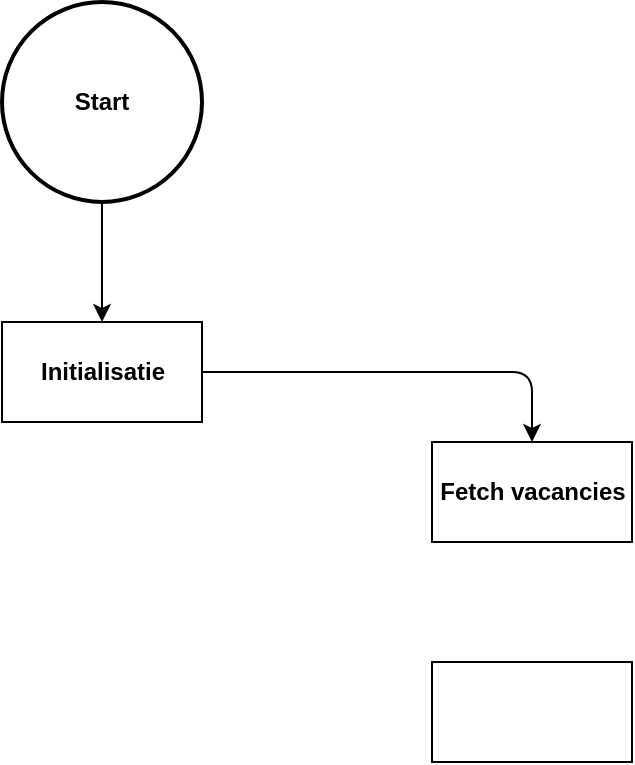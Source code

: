 <mxfile>
    <diagram id="VNXVd-PFJgEmONJ8EHr0" name="Page-1">
        <mxGraphModel dx="1002" dy="571" grid="1" gridSize="10" guides="1" tooltips="1" connect="1" arrows="1" fold="1" page="1" pageScale="1" pageWidth="850" pageHeight="1100" math="0" shadow="0">
            <root>
                <mxCell id="0"/>
                <mxCell id="1" parent="0"/>
                <mxCell id="4" style="edgeStyle=none;html=1;" edge="1" parent="1" source="2" target="3">
                    <mxGeometry relative="1" as="geometry"/>
                </mxCell>
                <mxCell id="2" value="&lt;b&gt;Start&lt;/b&gt;" style="strokeWidth=2;html=1;shape=mxgraph.flowchart.start_2;whiteSpace=wrap;" vertex="1" parent="1">
                    <mxGeometry x="375" y="20" width="100" height="100" as="geometry"/>
                </mxCell>
                <mxCell id="10" style="edgeStyle=none;html=1;entryX=0.5;entryY=0;entryDx=0;entryDy=0;" edge="1" parent="1" source="3" target="5">
                    <mxGeometry relative="1" as="geometry">
                        <Array as="points">
                            <mxPoint x="640" y="205"/>
                        </Array>
                    </mxGeometry>
                </mxCell>
                <mxCell id="3" value="&lt;b&gt;Initialisatie&lt;/b&gt;" style="html=1;dashed=0;whitespace=wrap;" vertex="1" parent="1">
                    <mxGeometry x="375" y="180" width="100" height="50" as="geometry"/>
                </mxCell>
                <mxCell id="5" value="&lt;b&gt;Fetch vacancies&lt;/b&gt;" style="html=1;dashed=0;whitespace=wrap;" vertex="1" parent="1">
                    <mxGeometry x="590" y="240" width="100" height="50" as="geometry"/>
                </mxCell>
                <mxCell id="11" value="" style="html=1;dashed=0;whitespace=wrap;" vertex="1" parent="1">
                    <mxGeometry x="590" y="350" width="100" height="50" as="geometry"/>
                </mxCell>
            </root>
        </mxGraphModel>
    </diagram>
</mxfile>